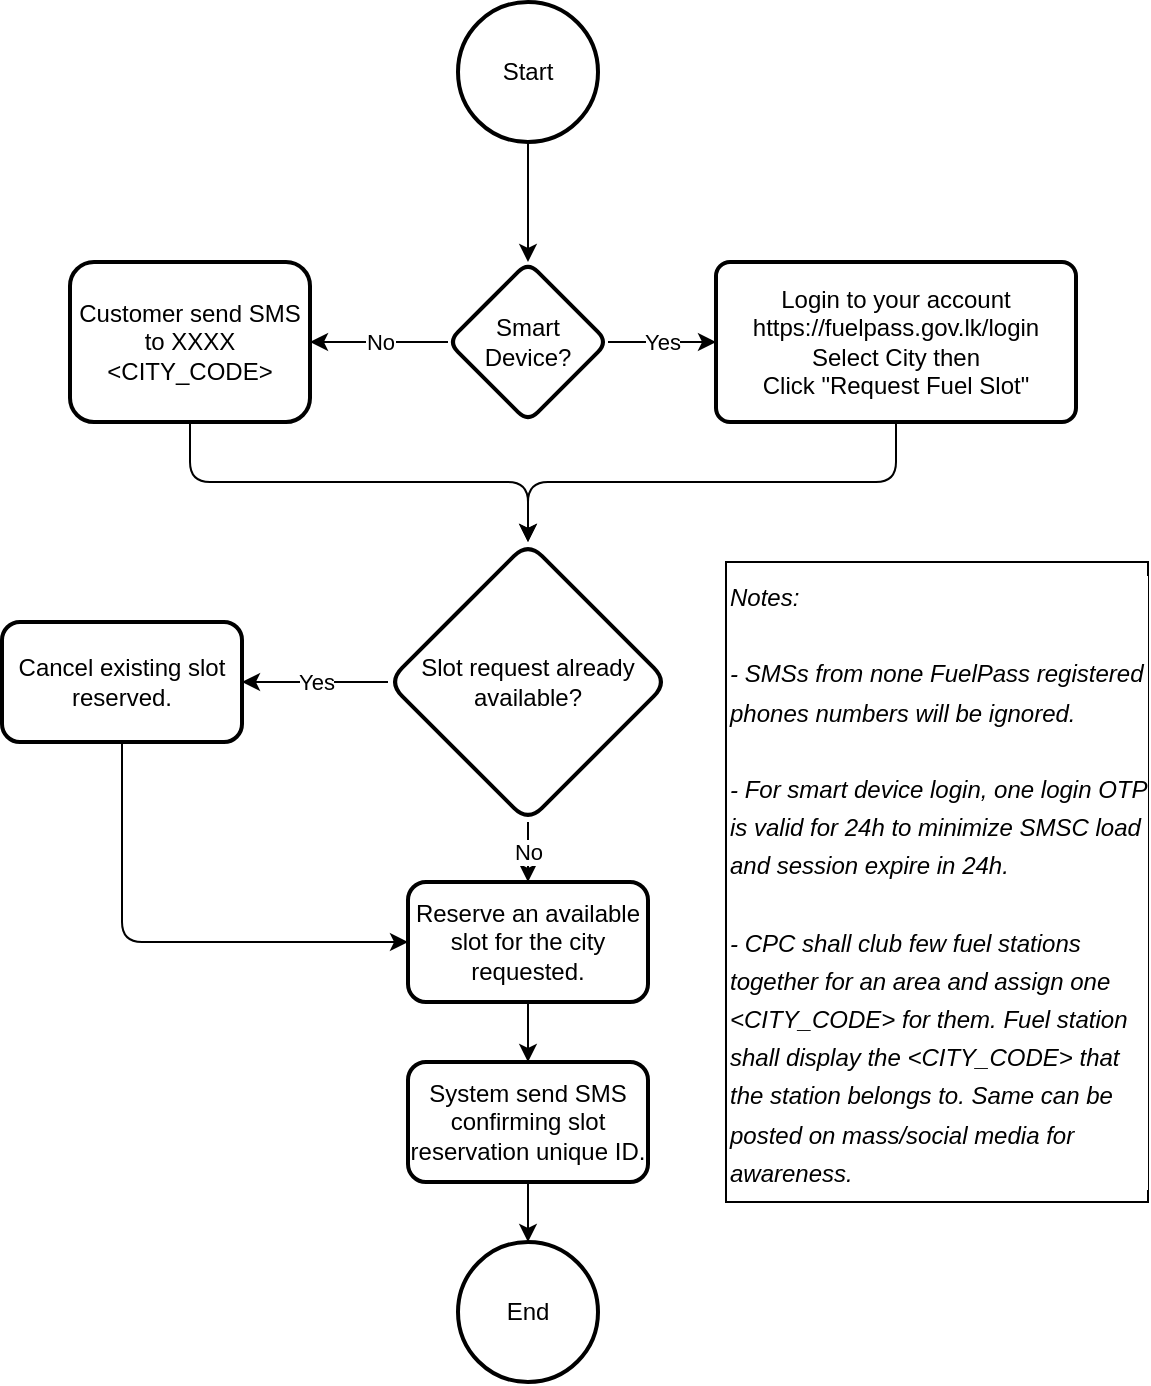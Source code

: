 <mxfile version="20.2.0" type="github">
  <diagram id="C5RBs43oDa-KdzZeNtuy" name="Page-1">
    <mxGraphModel dx="1422" dy="804" grid="1" gridSize="10" guides="1" tooltips="1" connect="1" arrows="1" fold="1" page="1" pageScale="1" pageWidth="827" pageHeight="1169" math="0" shadow="0">
      <root>
        <mxCell id="WIyWlLk6GJQsqaUBKTNV-0" />
        <mxCell id="WIyWlLk6GJQsqaUBKTNV-1" parent="WIyWlLk6GJQsqaUBKTNV-0" />
        <mxCell id="34dFONOBpZUZkgEqmKqN-16" value="" style="edgeStyle=orthogonalEdgeStyle;orthogonalLoop=1;jettySize=auto;html=1;entryX=0.5;entryY=0;entryDx=0;entryDy=0;rounded=1;" edge="1" parent="WIyWlLk6GJQsqaUBKTNV-1" source="34dFONOBpZUZkgEqmKqN-0" target="34dFONOBpZUZkgEqmKqN-19">
          <mxGeometry relative="1" as="geometry">
            <mxPoint x="395" y="185" as="targetPoint" />
          </mxGeometry>
        </mxCell>
        <mxCell id="34dFONOBpZUZkgEqmKqN-0" value="Start" style="strokeWidth=2;html=1;shape=mxgraph.flowchart.start_2;whiteSpace=wrap;rounded=1;" vertex="1" parent="WIyWlLk6GJQsqaUBKTNV-1">
          <mxGeometry x="365" y="40" width="70" height="70" as="geometry" />
        </mxCell>
        <mxCell id="34dFONOBpZUZkgEqmKqN-4" value="Yes" style="edgeStyle=orthogonalEdgeStyle;orthogonalLoop=1;jettySize=auto;html=1;exitX=1;exitY=0.5;exitDx=0;exitDy=0;rounded=1;" edge="1" parent="WIyWlLk6GJQsqaUBKTNV-1" source="34dFONOBpZUZkgEqmKqN-19" target="34dFONOBpZUZkgEqmKqN-3">
          <mxGeometry relative="1" as="geometry">
            <mxPoint x="445" y="210" as="sourcePoint" />
          </mxGeometry>
        </mxCell>
        <mxCell id="34dFONOBpZUZkgEqmKqN-6" value="No" style="edgeStyle=orthogonalEdgeStyle;orthogonalLoop=1;jettySize=auto;html=1;exitX=0;exitY=0.5;exitDx=0;exitDy=0;rounded=1;" edge="1" parent="WIyWlLk6GJQsqaUBKTNV-1" source="34dFONOBpZUZkgEqmKqN-19" target="34dFONOBpZUZkgEqmKqN-5">
          <mxGeometry relative="1" as="geometry">
            <mxPoint x="345" y="210" as="sourcePoint" />
          </mxGeometry>
        </mxCell>
        <mxCell id="34dFONOBpZUZkgEqmKqN-35" style="edgeStyle=orthogonalEdgeStyle;orthogonalLoop=1;jettySize=auto;html=1;exitX=0.5;exitY=1;exitDx=0;exitDy=0;entryX=0.5;entryY=0;entryDx=0;entryDy=0;rounded=1;" edge="1" parent="WIyWlLk6GJQsqaUBKTNV-1" source="34dFONOBpZUZkgEqmKqN-3" target="34dFONOBpZUZkgEqmKqN-9">
          <mxGeometry relative="1" as="geometry" />
        </mxCell>
        <mxCell id="34dFONOBpZUZkgEqmKqN-3" value="&lt;div&gt;Login to your account&lt;/div&gt;&lt;div&gt;https://fuelpass.gov.lk/login&lt;/div&gt;&lt;div&gt;Select City then&lt;/div&gt;&lt;div&gt;Click &quot;Request Fuel Slot&quot;&lt;/div&gt;" style="whiteSpace=wrap;html=1;absoluteArcSize=1;arcSize=14;strokeWidth=2;rounded=1;" vertex="1" parent="WIyWlLk6GJQsqaUBKTNV-1">
          <mxGeometry x="494" y="170" width="180" height="80" as="geometry" />
        </mxCell>
        <mxCell id="34dFONOBpZUZkgEqmKqN-22" style="edgeStyle=orthogonalEdgeStyle;orthogonalLoop=1;jettySize=auto;html=1;exitX=0.5;exitY=1;exitDx=0;exitDy=0;entryX=0.5;entryY=0;entryDx=0;entryDy=0;rounded=1;" edge="1" parent="WIyWlLk6GJQsqaUBKTNV-1" source="34dFONOBpZUZkgEqmKqN-5" target="34dFONOBpZUZkgEqmKqN-9">
          <mxGeometry relative="1" as="geometry" />
        </mxCell>
        <mxCell id="34dFONOBpZUZkgEqmKqN-5" value="&lt;div&gt;Customer send SMS to XXXX&lt;/div&gt;&lt;div&gt;&amp;lt;CITY_CODE&amp;gt;&lt;/div&gt;" style="whiteSpace=wrap;html=1;strokeWidth=2;rounded=1;" vertex="1" parent="WIyWlLk6GJQsqaUBKTNV-1">
          <mxGeometry x="171" y="170" width="120" height="80" as="geometry" />
        </mxCell>
        <mxCell id="34dFONOBpZUZkgEqmKqN-25" value="No" style="edgeStyle=orthogonalEdgeStyle;orthogonalLoop=1;jettySize=auto;html=1;rounded=1;" edge="1" parent="WIyWlLk6GJQsqaUBKTNV-1" source="34dFONOBpZUZkgEqmKqN-9" target="34dFONOBpZUZkgEqmKqN-24">
          <mxGeometry relative="1" as="geometry" />
        </mxCell>
        <mxCell id="34dFONOBpZUZkgEqmKqN-27" value="Yes" style="edgeStyle=orthogonalEdgeStyle;orthogonalLoop=1;jettySize=auto;html=1;rounded=1;" edge="1" parent="WIyWlLk6GJQsqaUBKTNV-1" source="34dFONOBpZUZkgEqmKqN-9" target="34dFONOBpZUZkgEqmKqN-26">
          <mxGeometry relative="1" as="geometry" />
        </mxCell>
        <mxCell id="34dFONOBpZUZkgEqmKqN-9" value="Slot request already available?" style="rhombus;whiteSpace=wrap;html=1;strokeWidth=2;rounded=1;" vertex="1" parent="WIyWlLk6GJQsqaUBKTNV-1">
          <mxGeometry x="330" y="310" width="140" height="140" as="geometry" />
        </mxCell>
        <mxCell id="34dFONOBpZUZkgEqmKqN-19" value="Smart Device?" style="rhombus;whiteSpace=wrap;html=1;arcSize=14;strokeWidth=2;rounded=1;" vertex="1" parent="WIyWlLk6GJQsqaUBKTNV-1">
          <mxGeometry x="360" y="170" width="80" height="80" as="geometry" />
        </mxCell>
        <mxCell id="34dFONOBpZUZkgEqmKqN-30" value="" style="edgeStyle=orthogonalEdgeStyle;orthogonalLoop=1;jettySize=auto;html=1;rounded=1;" edge="1" parent="WIyWlLk6GJQsqaUBKTNV-1" source="34dFONOBpZUZkgEqmKqN-24" target="34dFONOBpZUZkgEqmKqN-29">
          <mxGeometry relative="1" as="geometry" />
        </mxCell>
        <mxCell id="34dFONOBpZUZkgEqmKqN-24" value="Reserve an available slot for the city requested." style="whiteSpace=wrap;html=1;strokeWidth=2;rounded=1;" vertex="1" parent="WIyWlLk6GJQsqaUBKTNV-1">
          <mxGeometry x="340" y="480" width="120" height="60" as="geometry" />
        </mxCell>
        <mxCell id="34dFONOBpZUZkgEqmKqN-28" style="edgeStyle=orthogonalEdgeStyle;orthogonalLoop=1;jettySize=auto;html=1;exitX=0.5;exitY=1;exitDx=0;exitDy=0;entryX=0;entryY=0.5;entryDx=0;entryDy=0;rounded=1;" edge="1" parent="WIyWlLk6GJQsqaUBKTNV-1" source="34dFONOBpZUZkgEqmKqN-26" target="34dFONOBpZUZkgEqmKqN-24">
          <mxGeometry relative="1" as="geometry" />
        </mxCell>
        <mxCell id="34dFONOBpZUZkgEqmKqN-26" value="Cancel existing slot reserved." style="whiteSpace=wrap;html=1;strokeWidth=2;rounded=1;" vertex="1" parent="WIyWlLk6GJQsqaUBKTNV-1">
          <mxGeometry x="137" y="350" width="120" height="60" as="geometry" />
        </mxCell>
        <mxCell id="34dFONOBpZUZkgEqmKqN-34" style="edgeStyle=orthogonalEdgeStyle;orthogonalLoop=1;jettySize=auto;html=1;exitX=0.5;exitY=1;exitDx=0;exitDy=0;entryX=0.5;entryY=0;entryDx=0;entryDy=0;entryPerimeter=0;rounded=1;" edge="1" parent="WIyWlLk6GJQsqaUBKTNV-1" source="34dFONOBpZUZkgEqmKqN-29" target="34dFONOBpZUZkgEqmKqN-33">
          <mxGeometry relative="1" as="geometry" />
        </mxCell>
        <mxCell id="34dFONOBpZUZkgEqmKqN-29" value="System send SMS confirming slot reservation unique ID." style="whiteSpace=wrap;html=1;strokeWidth=2;rounded=1;" vertex="1" parent="WIyWlLk6GJQsqaUBKTNV-1">
          <mxGeometry x="340" y="570" width="120" height="60" as="geometry" />
        </mxCell>
        <mxCell id="34dFONOBpZUZkgEqmKqN-33" value="End" style="strokeWidth=2;html=1;shape=mxgraph.flowchart.start_2;whiteSpace=wrap;rounded=1;" vertex="1" parent="WIyWlLk6GJQsqaUBKTNV-1">
          <mxGeometry x="365" y="660" width="70" height="70" as="geometry" />
        </mxCell>
        <mxCell id="34dFONOBpZUZkgEqmKqN-39" value="&lt;font style=&quot;font-size: 12px;&quot;&gt;Notes: &lt;br&gt;&lt;br&gt;- SMSs from none FuelPass registered phones numbers will be ignored.&lt;br&gt;&lt;br&gt;- For smart device login, one login OTP is valid for 24h to minimize SMSC load and session expire in 24h.&lt;br&gt;&lt;br&gt;- CPC shall club few fuel stations together for an area and assign one &amp;lt;CITY_CODE&amp;gt; for them. Fuel station shall display the &amp;lt;CITY_CODE&amp;gt; that the station belongs to. Same can be posted on mass/social media for awareness.&lt;br&gt;&lt;/font&gt;" style="rounded=0;whiteSpace=wrap;html=1;fontSize=16;align=left;verticalAlign=top;labelBorderColor=none;glass=0;fontStyle=2;labelBackgroundColor=default;" vertex="1" parent="WIyWlLk6GJQsqaUBKTNV-1">
          <mxGeometry x="499" y="320" width="211" height="320" as="geometry" />
        </mxCell>
      </root>
    </mxGraphModel>
  </diagram>
</mxfile>
